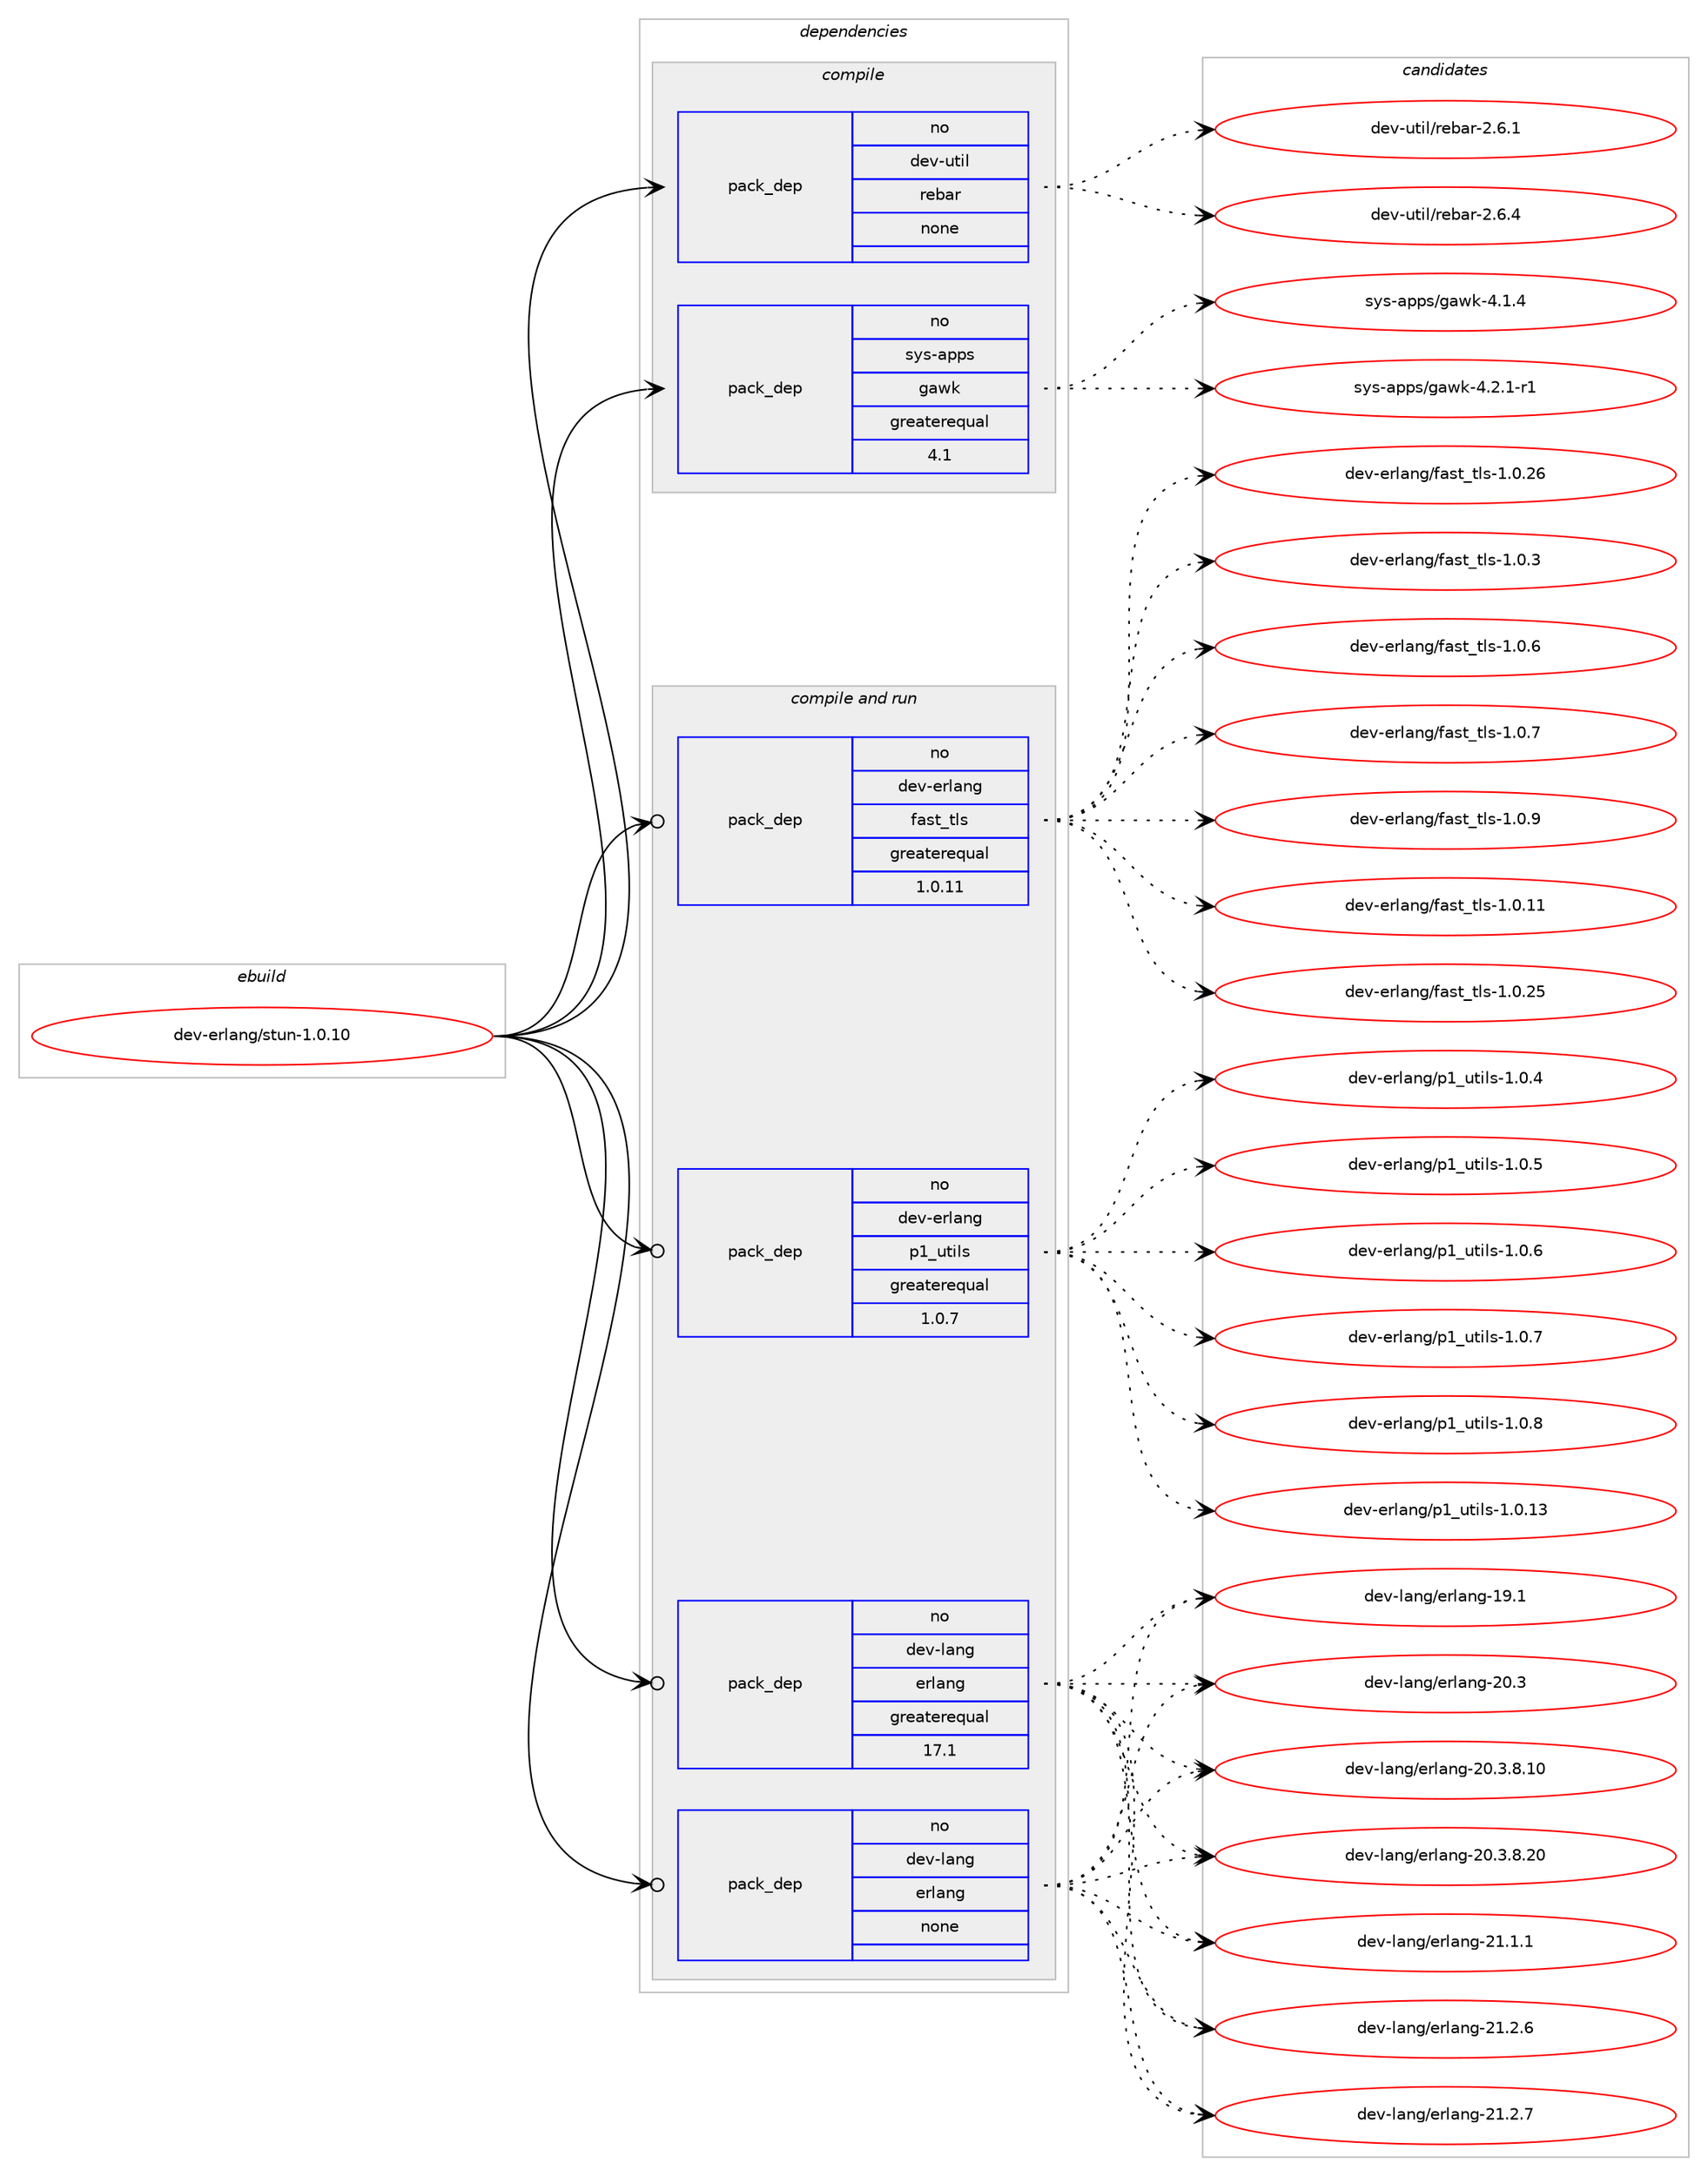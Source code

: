 digraph prolog {

# *************
# Graph options
# *************

newrank=true;
concentrate=true;
compound=true;
graph [rankdir=LR,fontname=Helvetica,fontsize=10,ranksep=1.5];#, ranksep=2.5, nodesep=0.2];
edge  [arrowhead=vee];
node  [fontname=Helvetica,fontsize=10];

# **********
# The ebuild
# **********

subgraph cluster_leftcol {
color=gray;
rank=same;
label=<<i>ebuild</i>>;
id [label="dev-erlang/stun-1.0.10", color=red, width=4, href="../dev-erlang/stun-1.0.10.svg"];
}

# ****************
# The dependencies
# ****************

subgraph cluster_midcol {
color=gray;
label=<<i>dependencies</i>>;
subgraph cluster_compile {
fillcolor="#eeeeee";
style=filled;
label=<<i>compile</i>>;
subgraph pack945171 {
dependency1324447 [label=<<TABLE BORDER="0" CELLBORDER="1" CELLSPACING="0" CELLPADDING="4" WIDTH="220"><TR><TD ROWSPAN="6" CELLPADDING="30">pack_dep</TD></TR><TR><TD WIDTH="110">no</TD></TR><TR><TD>dev-util</TD></TR><TR><TD>rebar</TD></TR><TR><TD>none</TD></TR><TR><TD></TD></TR></TABLE>>, shape=none, color=blue];
}
id:e -> dependency1324447:w [weight=20,style="solid",arrowhead="vee"];
subgraph pack945172 {
dependency1324448 [label=<<TABLE BORDER="0" CELLBORDER="1" CELLSPACING="0" CELLPADDING="4" WIDTH="220"><TR><TD ROWSPAN="6" CELLPADDING="30">pack_dep</TD></TR><TR><TD WIDTH="110">no</TD></TR><TR><TD>sys-apps</TD></TR><TR><TD>gawk</TD></TR><TR><TD>greaterequal</TD></TR><TR><TD>4.1</TD></TR></TABLE>>, shape=none, color=blue];
}
id:e -> dependency1324448:w [weight=20,style="solid",arrowhead="vee"];
}
subgraph cluster_compileandrun {
fillcolor="#eeeeee";
style=filled;
label=<<i>compile and run</i>>;
subgraph pack945173 {
dependency1324449 [label=<<TABLE BORDER="0" CELLBORDER="1" CELLSPACING="0" CELLPADDING="4" WIDTH="220"><TR><TD ROWSPAN="6" CELLPADDING="30">pack_dep</TD></TR><TR><TD WIDTH="110">no</TD></TR><TR><TD>dev-erlang</TD></TR><TR><TD>fast_tls</TD></TR><TR><TD>greaterequal</TD></TR><TR><TD>1.0.11</TD></TR></TABLE>>, shape=none, color=blue];
}
id:e -> dependency1324449:w [weight=20,style="solid",arrowhead="odotvee"];
subgraph pack945174 {
dependency1324450 [label=<<TABLE BORDER="0" CELLBORDER="1" CELLSPACING="0" CELLPADDING="4" WIDTH="220"><TR><TD ROWSPAN="6" CELLPADDING="30">pack_dep</TD></TR><TR><TD WIDTH="110">no</TD></TR><TR><TD>dev-erlang</TD></TR><TR><TD>p1_utils</TD></TR><TR><TD>greaterequal</TD></TR><TR><TD>1.0.7</TD></TR></TABLE>>, shape=none, color=blue];
}
id:e -> dependency1324450:w [weight=20,style="solid",arrowhead="odotvee"];
subgraph pack945175 {
dependency1324451 [label=<<TABLE BORDER="0" CELLBORDER="1" CELLSPACING="0" CELLPADDING="4" WIDTH="220"><TR><TD ROWSPAN="6" CELLPADDING="30">pack_dep</TD></TR><TR><TD WIDTH="110">no</TD></TR><TR><TD>dev-lang</TD></TR><TR><TD>erlang</TD></TR><TR><TD>greaterequal</TD></TR><TR><TD>17.1</TD></TR></TABLE>>, shape=none, color=blue];
}
id:e -> dependency1324451:w [weight=20,style="solid",arrowhead="odotvee"];
subgraph pack945176 {
dependency1324452 [label=<<TABLE BORDER="0" CELLBORDER="1" CELLSPACING="0" CELLPADDING="4" WIDTH="220"><TR><TD ROWSPAN="6" CELLPADDING="30">pack_dep</TD></TR><TR><TD WIDTH="110">no</TD></TR><TR><TD>dev-lang</TD></TR><TR><TD>erlang</TD></TR><TR><TD>none</TD></TR><TR><TD></TD></TR></TABLE>>, shape=none, color=blue];
}
id:e -> dependency1324452:w [weight=20,style="solid",arrowhead="odotvee"];
}
subgraph cluster_run {
fillcolor="#eeeeee";
style=filled;
label=<<i>run</i>>;
}
}

# **************
# The candidates
# **************

subgraph cluster_choices {
rank=same;
color=gray;
label=<<i>candidates</i>>;

subgraph choice945171 {
color=black;
nodesep=1;
choice10010111845117116105108471141019897114455046544649 [label="dev-util/rebar-2.6.1", color=red, width=4,href="../dev-util/rebar-2.6.1.svg"];
choice10010111845117116105108471141019897114455046544652 [label="dev-util/rebar-2.6.4", color=red, width=4,href="../dev-util/rebar-2.6.4.svg"];
dependency1324447:e -> choice10010111845117116105108471141019897114455046544649:w [style=dotted,weight="100"];
dependency1324447:e -> choice10010111845117116105108471141019897114455046544652:w [style=dotted,weight="100"];
}
subgraph choice945172 {
color=black;
nodesep=1;
choice11512111545971121121154710397119107455246494652 [label="sys-apps/gawk-4.1.4", color=red, width=4,href="../sys-apps/gawk-4.1.4.svg"];
choice115121115459711211211547103971191074552465046494511449 [label="sys-apps/gawk-4.2.1-r1", color=red, width=4,href="../sys-apps/gawk-4.2.1-r1.svg"];
dependency1324448:e -> choice11512111545971121121154710397119107455246494652:w [style=dotted,weight="100"];
dependency1324448:e -> choice115121115459711211211547103971191074552465046494511449:w [style=dotted,weight="100"];
}
subgraph choice945173 {
color=black;
nodesep=1;
choice100101118451011141089711010347102971151169511610811545494648464949 [label="dev-erlang/fast_tls-1.0.11", color=red, width=4,href="../dev-erlang/fast_tls-1.0.11.svg"];
choice100101118451011141089711010347102971151169511610811545494648465053 [label="dev-erlang/fast_tls-1.0.25", color=red, width=4,href="../dev-erlang/fast_tls-1.0.25.svg"];
choice100101118451011141089711010347102971151169511610811545494648465054 [label="dev-erlang/fast_tls-1.0.26", color=red, width=4,href="../dev-erlang/fast_tls-1.0.26.svg"];
choice1001011184510111410897110103471029711511695116108115454946484651 [label="dev-erlang/fast_tls-1.0.3", color=red, width=4,href="../dev-erlang/fast_tls-1.0.3.svg"];
choice1001011184510111410897110103471029711511695116108115454946484654 [label="dev-erlang/fast_tls-1.0.6", color=red, width=4,href="../dev-erlang/fast_tls-1.0.6.svg"];
choice1001011184510111410897110103471029711511695116108115454946484655 [label="dev-erlang/fast_tls-1.0.7", color=red, width=4,href="../dev-erlang/fast_tls-1.0.7.svg"];
choice1001011184510111410897110103471029711511695116108115454946484657 [label="dev-erlang/fast_tls-1.0.9", color=red, width=4,href="../dev-erlang/fast_tls-1.0.9.svg"];
dependency1324449:e -> choice100101118451011141089711010347102971151169511610811545494648464949:w [style=dotted,weight="100"];
dependency1324449:e -> choice100101118451011141089711010347102971151169511610811545494648465053:w [style=dotted,weight="100"];
dependency1324449:e -> choice100101118451011141089711010347102971151169511610811545494648465054:w [style=dotted,weight="100"];
dependency1324449:e -> choice1001011184510111410897110103471029711511695116108115454946484651:w [style=dotted,weight="100"];
dependency1324449:e -> choice1001011184510111410897110103471029711511695116108115454946484654:w [style=dotted,weight="100"];
dependency1324449:e -> choice1001011184510111410897110103471029711511695116108115454946484655:w [style=dotted,weight="100"];
dependency1324449:e -> choice1001011184510111410897110103471029711511695116108115454946484657:w [style=dotted,weight="100"];
}
subgraph choice945174 {
color=black;
nodesep=1;
choice100101118451011141089711010347112499511711610510811545494648464951 [label="dev-erlang/p1_utils-1.0.13", color=red, width=4,href="../dev-erlang/p1_utils-1.0.13.svg"];
choice1001011184510111410897110103471124995117116105108115454946484652 [label="dev-erlang/p1_utils-1.0.4", color=red, width=4,href="../dev-erlang/p1_utils-1.0.4.svg"];
choice1001011184510111410897110103471124995117116105108115454946484653 [label="dev-erlang/p1_utils-1.0.5", color=red, width=4,href="../dev-erlang/p1_utils-1.0.5.svg"];
choice1001011184510111410897110103471124995117116105108115454946484654 [label="dev-erlang/p1_utils-1.0.6", color=red, width=4,href="../dev-erlang/p1_utils-1.0.6.svg"];
choice1001011184510111410897110103471124995117116105108115454946484655 [label="dev-erlang/p1_utils-1.0.7", color=red, width=4,href="../dev-erlang/p1_utils-1.0.7.svg"];
choice1001011184510111410897110103471124995117116105108115454946484656 [label="dev-erlang/p1_utils-1.0.8", color=red, width=4,href="../dev-erlang/p1_utils-1.0.8.svg"];
dependency1324450:e -> choice100101118451011141089711010347112499511711610510811545494648464951:w [style=dotted,weight="100"];
dependency1324450:e -> choice1001011184510111410897110103471124995117116105108115454946484652:w [style=dotted,weight="100"];
dependency1324450:e -> choice1001011184510111410897110103471124995117116105108115454946484653:w [style=dotted,weight="100"];
dependency1324450:e -> choice1001011184510111410897110103471124995117116105108115454946484654:w [style=dotted,weight="100"];
dependency1324450:e -> choice1001011184510111410897110103471124995117116105108115454946484655:w [style=dotted,weight="100"];
dependency1324450:e -> choice1001011184510111410897110103471124995117116105108115454946484656:w [style=dotted,weight="100"];
}
subgraph choice945175 {
color=black;
nodesep=1;
choice100101118451089711010347101114108971101034549574649 [label="dev-lang/erlang-19.1", color=red, width=4,href="../dev-lang/erlang-19.1.svg"];
choice100101118451089711010347101114108971101034550484651 [label="dev-lang/erlang-20.3", color=red, width=4,href="../dev-lang/erlang-20.3.svg"];
choice1001011184510897110103471011141089711010345504846514656464948 [label="dev-lang/erlang-20.3.8.10", color=red, width=4,href="../dev-lang/erlang-20.3.8.10.svg"];
choice1001011184510897110103471011141089711010345504846514656465048 [label="dev-lang/erlang-20.3.8.20", color=red, width=4,href="../dev-lang/erlang-20.3.8.20.svg"];
choice1001011184510897110103471011141089711010345504946494649 [label="dev-lang/erlang-21.1.1", color=red, width=4,href="../dev-lang/erlang-21.1.1.svg"];
choice1001011184510897110103471011141089711010345504946504654 [label="dev-lang/erlang-21.2.6", color=red, width=4,href="../dev-lang/erlang-21.2.6.svg"];
choice1001011184510897110103471011141089711010345504946504655 [label="dev-lang/erlang-21.2.7", color=red, width=4,href="../dev-lang/erlang-21.2.7.svg"];
dependency1324451:e -> choice100101118451089711010347101114108971101034549574649:w [style=dotted,weight="100"];
dependency1324451:e -> choice100101118451089711010347101114108971101034550484651:w [style=dotted,weight="100"];
dependency1324451:e -> choice1001011184510897110103471011141089711010345504846514656464948:w [style=dotted,weight="100"];
dependency1324451:e -> choice1001011184510897110103471011141089711010345504846514656465048:w [style=dotted,weight="100"];
dependency1324451:e -> choice1001011184510897110103471011141089711010345504946494649:w [style=dotted,weight="100"];
dependency1324451:e -> choice1001011184510897110103471011141089711010345504946504654:w [style=dotted,weight="100"];
dependency1324451:e -> choice1001011184510897110103471011141089711010345504946504655:w [style=dotted,weight="100"];
}
subgraph choice945176 {
color=black;
nodesep=1;
choice100101118451089711010347101114108971101034549574649 [label="dev-lang/erlang-19.1", color=red, width=4,href="../dev-lang/erlang-19.1.svg"];
choice100101118451089711010347101114108971101034550484651 [label="dev-lang/erlang-20.3", color=red, width=4,href="../dev-lang/erlang-20.3.svg"];
choice1001011184510897110103471011141089711010345504846514656464948 [label="dev-lang/erlang-20.3.8.10", color=red, width=4,href="../dev-lang/erlang-20.3.8.10.svg"];
choice1001011184510897110103471011141089711010345504846514656465048 [label="dev-lang/erlang-20.3.8.20", color=red, width=4,href="../dev-lang/erlang-20.3.8.20.svg"];
choice1001011184510897110103471011141089711010345504946494649 [label="dev-lang/erlang-21.1.1", color=red, width=4,href="../dev-lang/erlang-21.1.1.svg"];
choice1001011184510897110103471011141089711010345504946504654 [label="dev-lang/erlang-21.2.6", color=red, width=4,href="../dev-lang/erlang-21.2.6.svg"];
choice1001011184510897110103471011141089711010345504946504655 [label="dev-lang/erlang-21.2.7", color=red, width=4,href="../dev-lang/erlang-21.2.7.svg"];
dependency1324452:e -> choice100101118451089711010347101114108971101034549574649:w [style=dotted,weight="100"];
dependency1324452:e -> choice100101118451089711010347101114108971101034550484651:w [style=dotted,weight="100"];
dependency1324452:e -> choice1001011184510897110103471011141089711010345504846514656464948:w [style=dotted,weight="100"];
dependency1324452:e -> choice1001011184510897110103471011141089711010345504846514656465048:w [style=dotted,weight="100"];
dependency1324452:e -> choice1001011184510897110103471011141089711010345504946494649:w [style=dotted,weight="100"];
dependency1324452:e -> choice1001011184510897110103471011141089711010345504946504654:w [style=dotted,weight="100"];
dependency1324452:e -> choice1001011184510897110103471011141089711010345504946504655:w [style=dotted,weight="100"];
}
}

}

